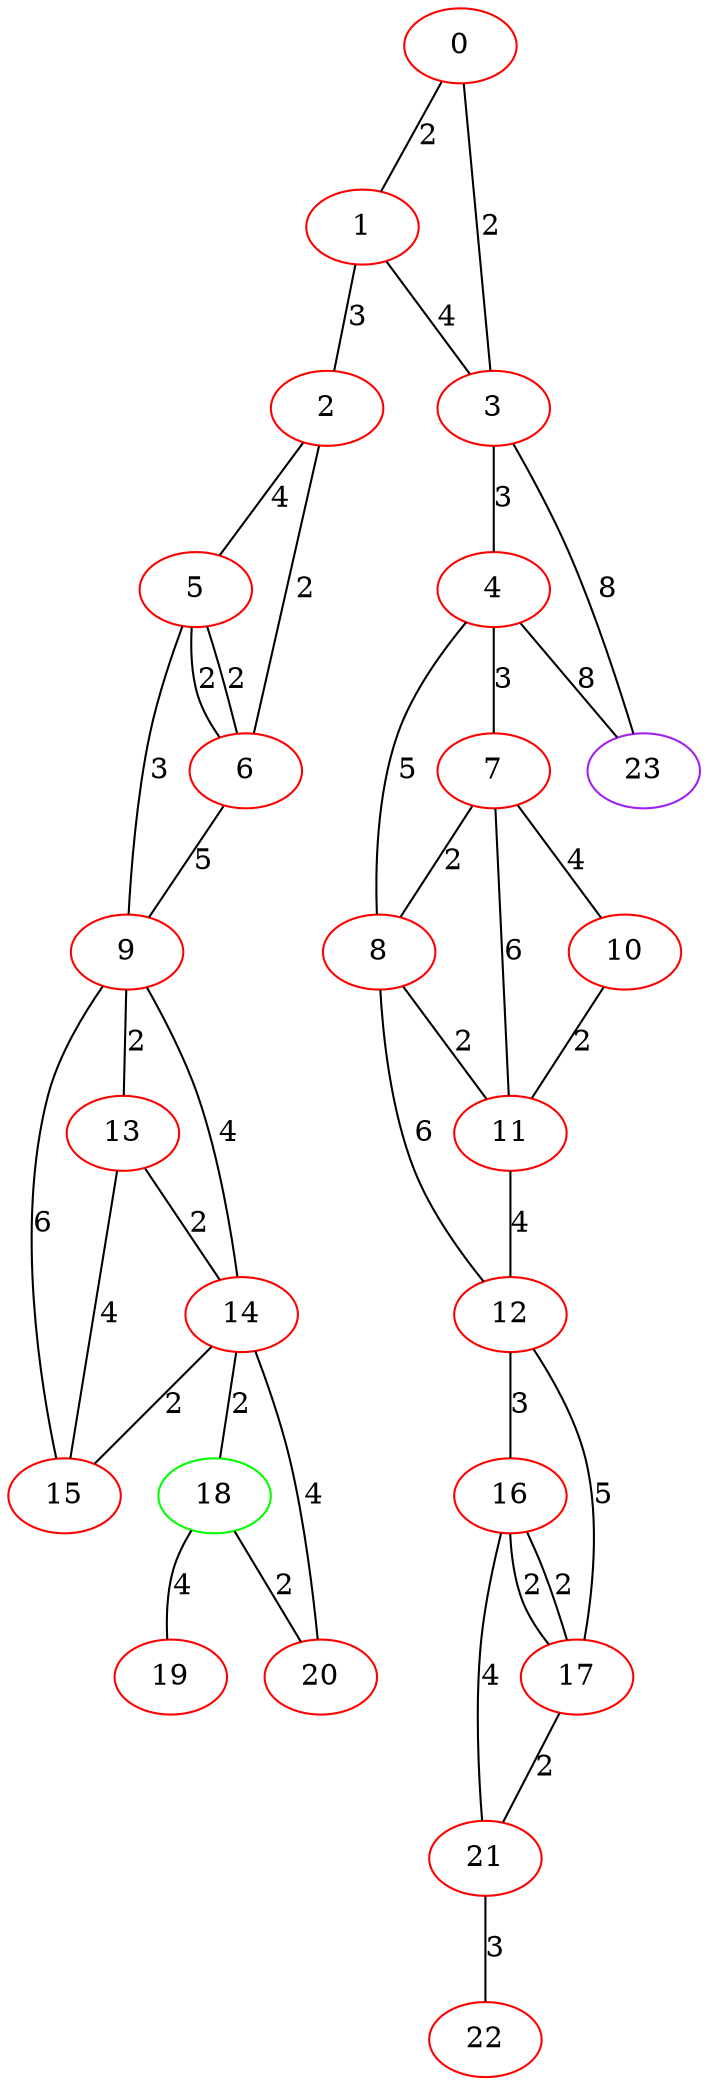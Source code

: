 graph "" {
0 [color=red, weight=1];
1 [color=red, weight=1];
2 [color=red, weight=1];
3 [color=red, weight=1];
4 [color=red, weight=1];
5 [color=red, weight=1];
6 [color=red, weight=1];
7 [color=red, weight=1];
8 [color=red, weight=1];
9 [color=red, weight=1];
10 [color=red, weight=1];
11 [color=red, weight=1];
12 [color=red, weight=1];
13 [color=red, weight=1];
14 [color=red, weight=1];
15 [color=red, weight=1];
16 [color=red, weight=1];
17 [color=red, weight=1];
18 [color=green, weight=2];
19 [color=red, weight=1];
20 [color=red, weight=1];
21 [color=red, weight=1];
22 [color=red, weight=1];
23 [color=purple, weight=4];
0 -- 1  [key=0, label=2];
0 -- 3  [key=0, label=2];
1 -- 2  [key=0, label=3];
1 -- 3  [key=0, label=4];
2 -- 5  [key=0, label=4];
2 -- 6  [key=0, label=2];
3 -- 4  [key=0, label=3];
3 -- 23  [key=0, label=8];
4 -- 8  [key=0, label=5];
4 -- 23  [key=0, label=8];
4 -- 7  [key=0, label=3];
5 -- 9  [key=0, label=3];
5 -- 6  [key=0, label=2];
5 -- 6  [key=1, label=2];
6 -- 9  [key=0, label=5];
7 -- 8  [key=0, label=2];
7 -- 10  [key=0, label=4];
7 -- 11  [key=0, label=6];
8 -- 11  [key=0, label=2];
8 -- 12  [key=0, label=6];
9 -- 13  [key=0, label=2];
9 -- 14  [key=0, label=4];
9 -- 15  [key=0, label=6];
10 -- 11  [key=0, label=2];
11 -- 12  [key=0, label=4];
12 -- 16  [key=0, label=3];
12 -- 17  [key=0, label=5];
13 -- 14  [key=0, label=2];
13 -- 15  [key=0, label=4];
14 -- 18  [key=0, label=2];
14 -- 20  [key=0, label=4];
14 -- 15  [key=0, label=2];
16 -- 17  [key=0, label=2];
16 -- 17  [key=1, label=2];
16 -- 21  [key=0, label=4];
17 -- 21  [key=0, label=2];
18 -- 19  [key=0, label=4];
18 -- 20  [key=0, label=2];
21 -- 22  [key=0, label=3];
}
